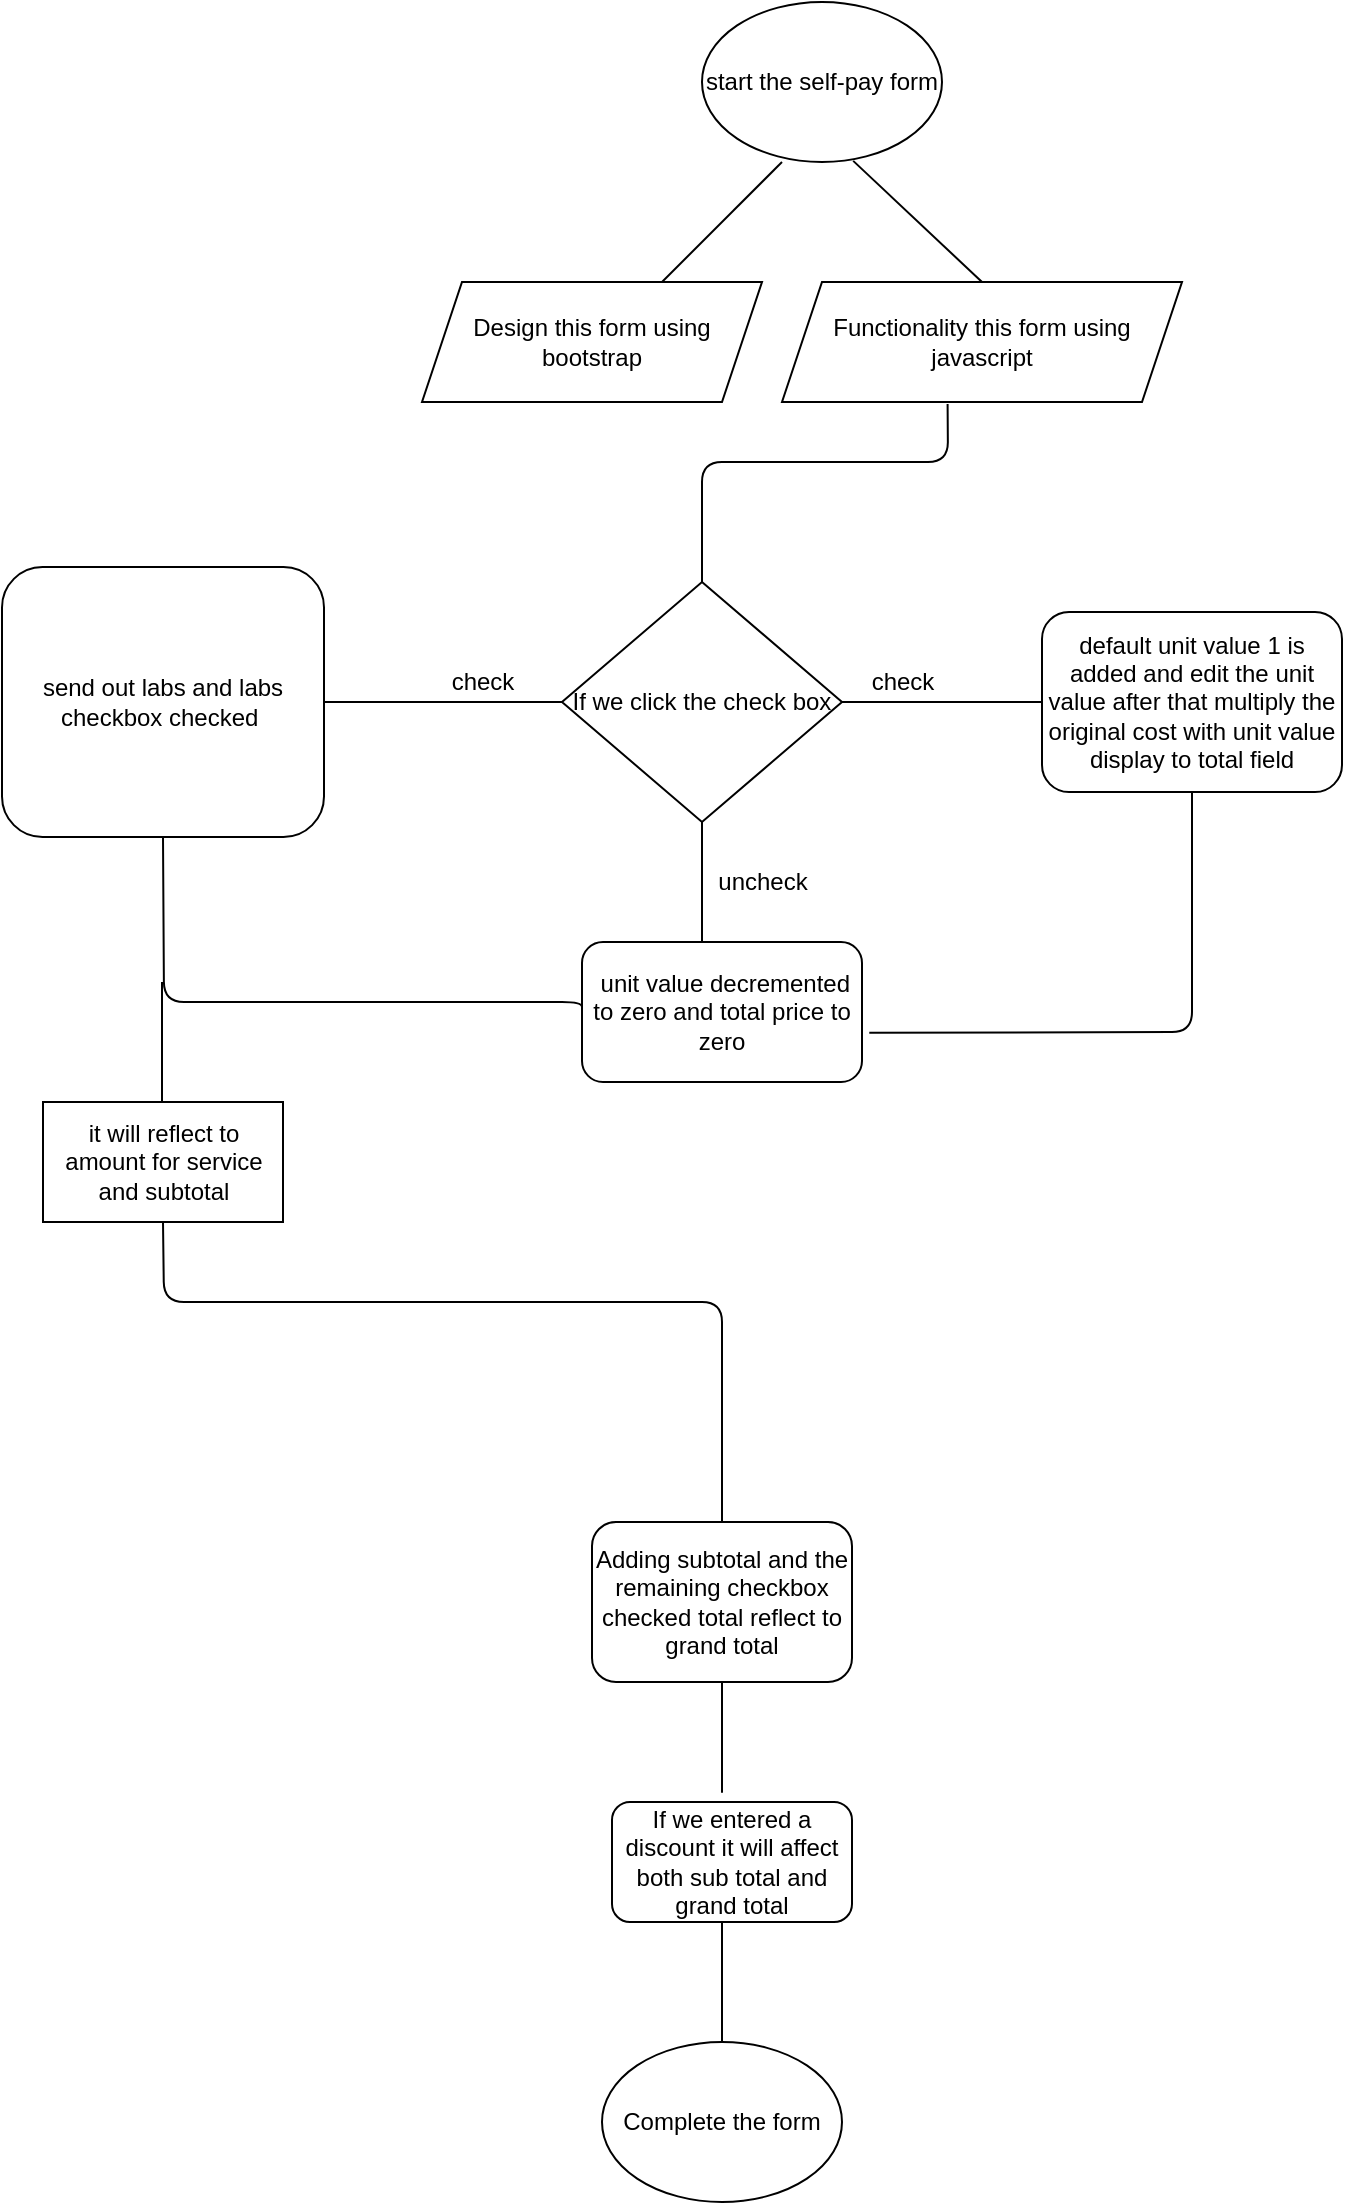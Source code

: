 <mxfile version="14.8.2" type="device"><diagram id="MQM1nAd9RV-TjHrLSyo5" name="Page-1"><mxGraphModel dx="1038" dy="547" grid="1" gridSize="10" guides="1" tooltips="1" connect="1" arrows="1" fold="1" page="1" pageScale="1" pageWidth="850" pageHeight="1100" math="0" shadow="0"><root><mxCell id="0"/><mxCell id="1" parent="0"/><mxCell id="YcQF-r55fuGgvlwHn4sa-1" value="start the self-pay form" style="ellipse;whiteSpace=wrap;html=1;" vertex="1" parent="1"><mxGeometry x="360" y="10" width="120" height="80" as="geometry"/></mxCell><mxCell id="YcQF-r55fuGgvlwHn4sa-2" value="" style="endArrow=none;html=1;" edge="1" parent="1"><mxGeometry width="50" height="50" relative="1" as="geometry"><mxPoint x="340" y="150" as="sourcePoint"/><mxPoint x="400" y="90" as="targetPoint"/></mxGeometry></mxCell><mxCell id="YcQF-r55fuGgvlwHn4sa-3" value="" style="endArrow=none;html=1;entryX=0.63;entryY=0.993;entryDx=0;entryDy=0;entryPerimeter=0;" edge="1" parent="1" target="YcQF-r55fuGgvlwHn4sa-1"><mxGeometry width="50" height="50" relative="1" as="geometry"><mxPoint x="500" y="150" as="sourcePoint"/><mxPoint x="470" y="120" as="targetPoint"/></mxGeometry></mxCell><mxCell id="YcQF-r55fuGgvlwHn4sa-4" value="Design this form using bootstrap" style="shape=parallelogram;perimeter=parallelogramPerimeter;whiteSpace=wrap;html=1;fixedSize=1;" vertex="1" parent="1"><mxGeometry x="220" y="150" width="170" height="60" as="geometry"/></mxCell><mxCell id="YcQF-r55fuGgvlwHn4sa-5" value="Functionality this form using javascript" style="shape=parallelogram;perimeter=parallelogramPerimeter;whiteSpace=wrap;html=1;fixedSize=1;" vertex="1" parent="1"><mxGeometry x="400" y="150" width="200" height="60" as="geometry"/></mxCell><mxCell id="YcQF-r55fuGgvlwHn4sa-6" value="" style="endArrow=none;html=1;entryX=0.414;entryY=1.017;entryDx=0;entryDy=0;entryPerimeter=0;exitX=0.5;exitY=0;exitDx=0;exitDy=0;" edge="1" parent="1" source="YcQF-r55fuGgvlwHn4sa-7" target="YcQF-r55fuGgvlwHn4sa-5"><mxGeometry width="50" height="50" relative="1" as="geometry"><mxPoint x="360" y="280" as="sourcePoint"/><mxPoint x="470" y="230" as="targetPoint"/><Array as="points"><mxPoint x="360" y="240"/><mxPoint x="483" y="240"/></Array></mxGeometry></mxCell><mxCell id="YcQF-r55fuGgvlwHn4sa-7" value="If we click the check box" style="rhombus;whiteSpace=wrap;html=1;" vertex="1" parent="1"><mxGeometry x="290" y="300" width="140" height="120" as="geometry"/></mxCell><mxCell id="YcQF-r55fuGgvlwHn4sa-8" value="" style="endArrow=none;html=1;exitX=1;exitY=0.5;exitDx=0;exitDy=0;" edge="1" parent="1" source="YcQF-r55fuGgvlwHn4sa-7" target="YcQF-r55fuGgvlwHn4sa-9"><mxGeometry width="50" height="50" relative="1" as="geometry"><mxPoint x="475" y="370" as="sourcePoint"/><mxPoint x="510" y="360" as="targetPoint"/></mxGeometry></mxCell><mxCell id="YcQF-r55fuGgvlwHn4sa-9" value="default unit value 1 is added and edit the unit value after that multiply the original cost with unit value display to total field" style="rounded=1;whiteSpace=wrap;html=1;" vertex="1" parent="1"><mxGeometry x="530" y="315" width="150" height="90" as="geometry"/></mxCell><mxCell id="YcQF-r55fuGgvlwHn4sa-10" value="check" style="text;html=1;align=center;verticalAlign=middle;resizable=0;points=[];autosize=1;strokeColor=none;" vertex="1" parent="1"><mxGeometry x="435" y="340" width="50" height="20" as="geometry"/></mxCell><mxCell id="YcQF-r55fuGgvlwHn4sa-11" value="" style="endArrow=none;html=1;entryX=0.5;entryY=1;entryDx=0;entryDy=0;" edge="1" parent="1" target="YcQF-r55fuGgvlwHn4sa-7"><mxGeometry width="50" height="50" relative="1" as="geometry"><mxPoint x="360" y="480" as="sourcePoint"/><mxPoint x="450" y="600" as="targetPoint"/></mxGeometry></mxCell><mxCell id="YcQF-r55fuGgvlwHn4sa-12" value="uncheck" style="text;html=1;align=center;verticalAlign=middle;resizable=0;points=[];autosize=1;strokeColor=none;" vertex="1" parent="1"><mxGeometry x="360" y="440" width="60" height="20" as="geometry"/></mxCell><mxCell id="YcQF-r55fuGgvlwHn4sa-13" value="&amp;nbsp;unit value decremented to zero and total price to zero" style="rounded=1;whiteSpace=wrap;html=1;" vertex="1" parent="1"><mxGeometry x="300" y="480" width="140" height="70" as="geometry"/></mxCell><mxCell id="YcQF-r55fuGgvlwHn4sa-15" value="" style="endArrow=none;html=1;entryX=0.5;entryY=1;entryDx=0;entryDy=0;exitX=1.026;exitY=0.649;exitDx=0;exitDy=0;exitPerimeter=0;" edge="1" parent="1" source="YcQF-r55fuGgvlwHn4sa-13" target="YcQF-r55fuGgvlwHn4sa-9"><mxGeometry width="50" height="50" relative="1" as="geometry"><mxPoint x="605" y="485" as="sourcePoint"/><mxPoint x="450" y="450" as="targetPoint"/><Array as="points"><mxPoint x="605" y="525"/></Array></mxGeometry></mxCell><mxCell id="YcQF-r55fuGgvlwHn4sa-17" value="send out labs and labs checkbox checked&amp;nbsp;" style="rounded=1;whiteSpace=wrap;html=1;" vertex="1" parent="1"><mxGeometry x="10" y="292.5" width="161" height="135" as="geometry"/></mxCell><mxCell id="YcQF-r55fuGgvlwHn4sa-18" value="" style="endArrow=none;html=1;exitX=1;exitY=0.5;exitDx=0;exitDy=0;entryX=0;entryY=0.5;entryDx=0;entryDy=0;" edge="1" parent="1" source="YcQF-r55fuGgvlwHn4sa-17" target="YcQF-r55fuGgvlwHn4sa-7"><mxGeometry width="50" height="50" relative="1" as="geometry"><mxPoint x="200" y="360" as="sourcePoint"/><mxPoint x="250" y="310" as="targetPoint"/></mxGeometry></mxCell><mxCell id="YcQF-r55fuGgvlwHn4sa-19" value="Adding subtotal and the remaining checkbox checked total reflect to grand total" style="rounded=1;whiteSpace=wrap;html=1;" vertex="1" parent="1"><mxGeometry x="305" y="770" width="130" height="80" as="geometry"/></mxCell><mxCell id="YcQF-r55fuGgvlwHn4sa-20" value="" style="endArrow=none;html=1;entryX=0.5;entryY=1;entryDx=0;entryDy=0;exitX=0;exitY=0.5;exitDx=0;exitDy=0;" edge="1" parent="1" source="YcQF-r55fuGgvlwHn4sa-13" target="YcQF-r55fuGgvlwHn4sa-17"><mxGeometry width="50" height="50" relative="1" as="geometry"><mxPoint x="260" y="590" as="sourcePoint"/><mxPoint x="450" y="510" as="targetPoint"/><Array as="points"><mxPoint x="300" y="510"/><mxPoint x="91" y="510"/></Array></mxGeometry></mxCell><mxCell id="YcQF-r55fuGgvlwHn4sa-24" value="&lt;span&gt;If we entered a discount it will affect both sub total and grand total&lt;/span&gt;" style="rounded=1;whiteSpace=wrap;html=1;" vertex="1" parent="1"><mxGeometry x="315" y="910" width="120" height="60" as="geometry"/></mxCell><mxCell id="YcQF-r55fuGgvlwHn4sa-25" value="" style="endArrow=none;html=1;entryX=0.5;entryY=1;entryDx=0;entryDy=0;exitX=0.5;exitY=1;exitDx=0;exitDy=0;" edge="1" parent="1" source="YcQF-r55fuGgvlwHn4sa-19" target="YcQF-r55fuGgvlwHn4sa-19"><mxGeometry width="50" height="50" relative="1" as="geometry"><mxPoint x="370" y="780" as="sourcePoint"/><mxPoint x="450" y="740" as="targetPoint"/><Array as="points"><mxPoint x="370" y="910"/></Array></mxGeometry></mxCell><mxCell id="YcQF-r55fuGgvlwHn4sa-26" value="Complete the form" style="ellipse;whiteSpace=wrap;html=1;" vertex="1" parent="1"><mxGeometry x="310" y="1030" width="120" height="80" as="geometry"/></mxCell><mxCell id="YcQF-r55fuGgvlwHn4sa-27" value="" style="endArrow=none;html=1;exitX=0.5;exitY=0;exitDx=0;exitDy=0;" edge="1" parent="1" source="YcQF-r55fuGgvlwHn4sa-26"><mxGeometry width="50" height="50" relative="1" as="geometry"><mxPoint x="400" y="790" as="sourcePoint"/><mxPoint x="370" y="970" as="targetPoint"/><Array as="points"/></mxGeometry></mxCell><mxCell id="YcQF-r55fuGgvlwHn4sa-28" value="check" style="text;html=1;align=center;verticalAlign=middle;resizable=0;points=[];autosize=1;strokeColor=none;" vertex="1" parent="1"><mxGeometry x="225" y="340" width="50" height="20" as="geometry"/></mxCell><mxCell id="YcQF-r55fuGgvlwHn4sa-29" value="" style="endArrow=none;html=1;" edge="1" parent="1"><mxGeometry width="50" height="50" relative="1" as="geometry"><mxPoint x="90" y="560" as="sourcePoint"/><mxPoint x="90" y="500" as="targetPoint"/></mxGeometry></mxCell><mxCell id="YcQF-r55fuGgvlwHn4sa-30" value="it will reflect to amount for service and subtotal" style="rounded=0;whiteSpace=wrap;html=1;" vertex="1" parent="1"><mxGeometry x="30.5" y="560" width="120" height="60" as="geometry"/></mxCell><mxCell id="YcQF-r55fuGgvlwHn4sa-31" value="" style="endArrow=none;html=1;entryX=0.5;entryY=1;entryDx=0;entryDy=0;exitX=0.5;exitY=0;exitDx=0;exitDy=0;" edge="1" parent="1" source="YcQF-r55fuGgvlwHn4sa-19" target="YcQF-r55fuGgvlwHn4sa-30"><mxGeometry width="50" height="50" relative="1" as="geometry"><mxPoint x="400" y="670" as="sourcePoint"/><mxPoint x="450" y="620" as="targetPoint"/><Array as="points"><mxPoint x="370" y="660"/><mxPoint x="91" y="660"/></Array></mxGeometry></mxCell></root></mxGraphModel></diagram></mxfile>